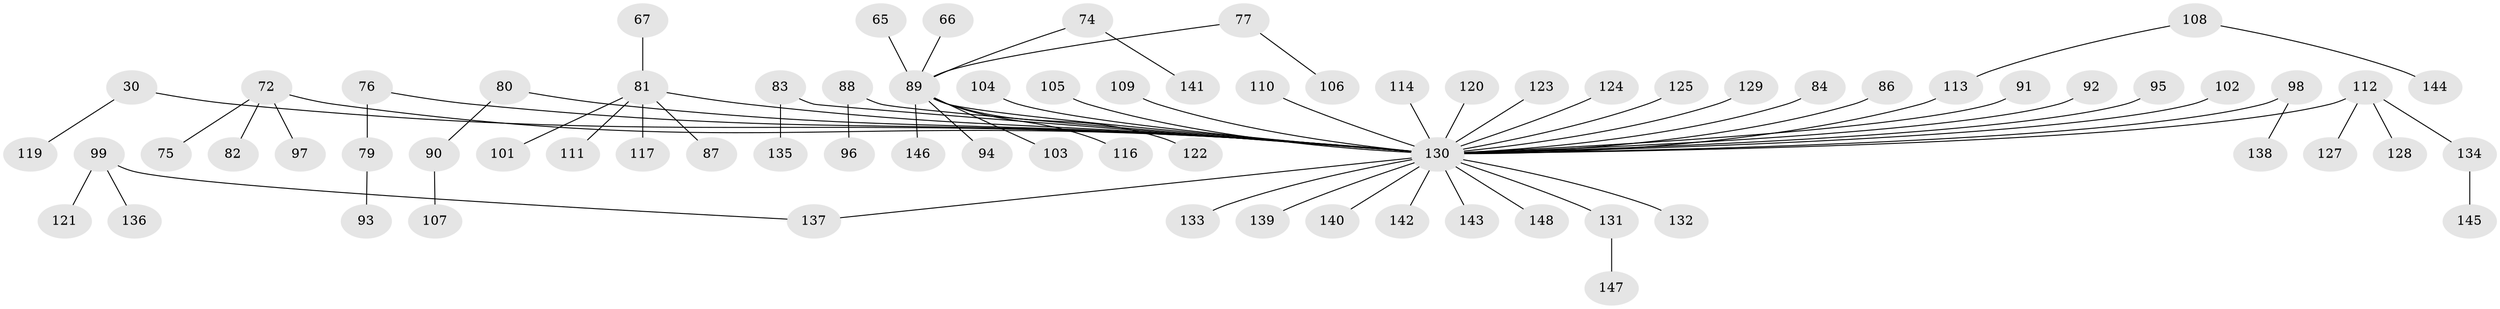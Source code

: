 // original degree distribution, {2: 0.3310810810810811, 10: 0.006756756756756757, 4: 0.0472972972972973, 5: 0.02702702702702703, 3: 0.11486486486486487, 6: 0.013513513513513514, 8: 0.006756756756756757, 1: 0.4527027027027027}
// Generated by graph-tools (version 1.1) at 2025/52/03/09/25 04:52:25]
// undirected, 74 vertices, 73 edges
graph export_dot {
graph [start="1"]
  node [color=gray90,style=filled];
  30;
  65;
  66;
  67;
  72;
  74;
  75;
  76;
  77;
  79;
  80;
  81 [super="+52"];
  82;
  83;
  84;
  86;
  87;
  88;
  89 [super="+59+71+85"];
  90;
  91;
  92;
  93;
  94;
  95;
  96;
  97;
  98;
  99 [super="+54"];
  101;
  102;
  103;
  104;
  105;
  106;
  107;
  108;
  109;
  110;
  111;
  112 [super="+48+61+70"];
  113 [super="+55"];
  114;
  116;
  117;
  119;
  120;
  121;
  122;
  123;
  124;
  125;
  127;
  128;
  129;
  130 [super="+64+56+126+69+21+41+78+60+62"];
  131;
  132;
  133;
  134;
  135;
  136;
  137 [super="+100"];
  138;
  139;
  140;
  141;
  142;
  143;
  144;
  145;
  146;
  147;
  148;
  30 -- 119;
  30 -- 130;
  65 -- 89;
  66 -- 89;
  67 -- 81;
  72 -- 75;
  72 -- 82;
  72 -- 97;
  72 -- 130;
  74 -- 141;
  74 -- 89;
  76 -- 79;
  76 -- 130;
  77 -- 106;
  77 -- 89;
  79 -- 93;
  80 -- 90;
  80 -- 130;
  81 -- 101;
  81 -- 117;
  81 -- 87;
  81 -- 111;
  81 -- 130;
  83 -- 135;
  83 -- 130;
  84 -- 130;
  86 -- 130;
  88 -- 96;
  88 -- 130;
  89 -- 103;
  89 -- 116;
  89 -- 146;
  89 -- 122;
  89 -- 130;
  89 -- 94;
  90 -- 107;
  91 -- 130;
  92 -- 130;
  95 -- 130;
  98 -- 138;
  98 -- 130;
  99 -- 121;
  99 -- 136;
  99 -- 137;
  102 -- 130;
  104 -- 130;
  105 -- 130;
  108 -- 144;
  108 -- 113;
  109 -- 130;
  110 -- 130;
  112 -- 134;
  112 -- 128;
  112 -- 127;
  112 -- 130;
  113 -- 130;
  114 -- 130;
  120 -- 130;
  123 -- 130;
  124 -- 130;
  125 -- 130;
  129 -- 130;
  130 -- 132;
  130 -- 131;
  130 -- 133;
  130 -- 137;
  130 -- 139;
  130 -- 140;
  130 -- 142;
  130 -- 143;
  130 -- 148;
  131 -- 147;
  134 -- 145;
}
